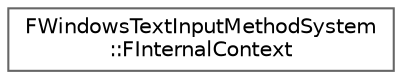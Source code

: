 digraph "Graphical Class Hierarchy"
{
 // INTERACTIVE_SVG=YES
 // LATEX_PDF_SIZE
  bgcolor="transparent";
  edge [fontname=Helvetica,fontsize=10,labelfontname=Helvetica,labelfontsize=10];
  node [fontname=Helvetica,fontsize=10,shape=box,height=0.2,width=0.4];
  rankdir="LR";
  Node0 [id="Node000000",label="FWindowsTextInputMethodSystem\l::FInternalContext",height=0.2,width=0.4,color="grey40", fillcolor="white", style="filled",URL="$dc/d9d/structFWindowsTextInputMethodSystem_1_1FInternalContext.html",tooltip=" "];
}

